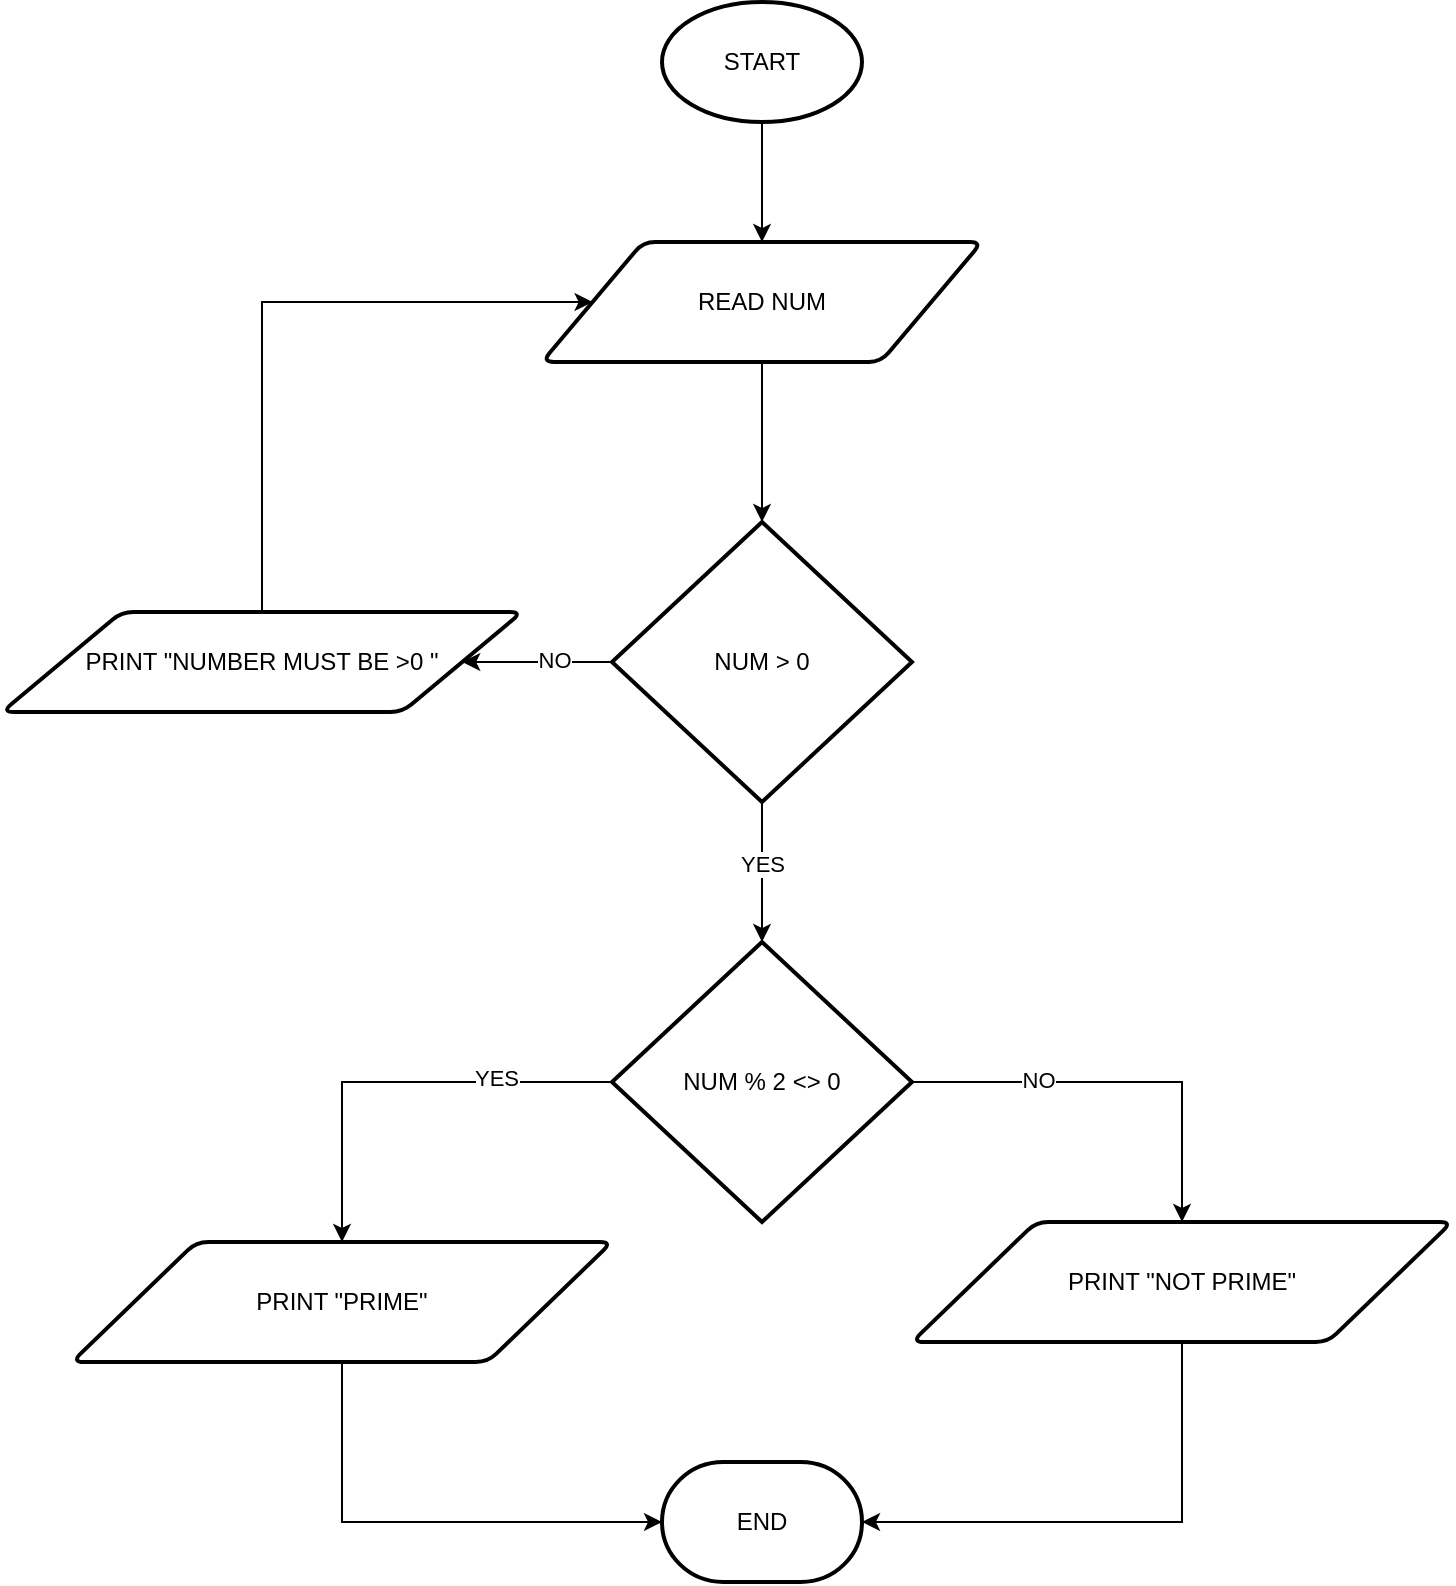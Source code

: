 <mxfile version="25.0.3">
  <diagram id="C5RBs43oDa-KdzZeNtuy" name="Page-1">
    <mxGraphModel dx="1290" dy="1699" grid="1" gridSize="10" guides="1" tooltips="1" connect="1" arrows="1" fold="1" page="1" pageScale="1" pageWidth="827" pageHeight="1169" math="0" shadow="0">
      <root>
        <mxCell id="WIyWlLk6GJQsqaUBKTNV-0" />
        <mxCell id="WIyWlLk6GJQsqaUBKTNV-1" parent="WIyWlLk6GJQsqaUBKTNV-0" />
        <mxCell id="6I2TCmtqUodtOCdws5xy-4" style="edgeStyle=orthogonalEdgeStyle;rounded=0;orthogonalLoop=1;jettySize=auto;html=1;exitX=0.5;exitY=1;exitDx=0;exitDy=0;exitPerimeter=0;entryX=0.5;entryY=0;entryDx=0;entryDy=0;" edge="1" parent="WIyWlLk6GJQsqaUBKTNV-1" source="6I2TCmtqUodtOCdws5xy-0" target="6I2TCmtqUodtOCdws5xy-3">
          <mxGeometry relative="1" as="geometry" />
        </mxCell>
        <mxCell id="6I2TCmtqUodtOCdws5xy-0" value="START" style="strokeWidth=2;html=1;shape=mxgraph.flowchart.start_1;whiteSpace=wrap;" vertex="1" parent="WIyWlLk6GJQsqaUBKTNV-1">
          <mxGeometry x="340" y="-190" width="100" height="60" as="geometry" />
        </mxCell>
        <mxCell id="6I2TCmtqUodtOCdws5xy-3" value="READ NUM" style="shape=parallelogram;html=1;strokeWidth=2;perimeter=parallelogramPerimeter;whiteSpace=wrap;rounded=1;arcSize=12;size=0.23;" vertex="1" parent="WIyWlLk6GJQsqaUBKTNV-1">
          <mxGeometry x="280" y="-70" width="220" height="60" as="geometry" />
        </mxCell>
        <mxCell id="6I2TCmtqUodtOCdws5xy-10" style="edgeStyle=orthogonalEdgeStyle;rounded=0;orthogonalLoop=1;jettySize=auto;html=1;exitX=1;exitY=0.5;exitDx=0;exitDy=0;exitPerimeter=0;entryX=0.5;entryY=0;entryDx=0;entryDy=0;" edge="1" parent="WIyWlLk6GJQsqaUBKTNV-1" source="6I2TCmtqUodtOCdws5xy-6" target="6I2TCmtqUodtOCdws5xy-8">
          <mxGeometry relative="1" as="geometry" />
        </mxCell>
        <mxCell id="6I2TCmtqUodtOCdws5xy-13" value="NO" style="edgeLabel;html=1;align=center;verticalAlign=middle;resizable=0;points=[];" vertex="1" connectable="0" parent="6I2TCmtqUodtOCdws5xy-10">
          <mxGeometry x="-0.387" y="1" relative="1" as="geometry">
            <mxPoint as="offset" />
          </mxGeometry>
        </mxCell>
        <mxCell id="6I2TCmtqUodtOCdws5xy-11" style="edgeStyle=orthogonalEdgeStyle;rounded=0;orthogonalLoop=1;jettySize=auto;html=1;exitX=0;exitY=0.5;exitDx=0;exitDy=0;exitPerimeter=0;" edge="1" parent="WIyWlLk6GJQsqaUBKTNV-1" source="6I2TCmtqUodtOCdws5xy-6" target="6I2TCmtqUodtOCdws5xy-9">
          <mxGeometry relative="1" as="geometry" />
        </mxCell>
        <mxCell id="6I2TCmtqUodtOCdws5xy-12" value="YES" style="edgeLabel;html=1;align=center;verticalAlign=middle;resizable=0;points=[];" vertex="1" connectable="0" parent="6I2TCmtqUodtOCdws5xy-11">
          <mxGeometry x="-0.459" y="-2" relative="1" as="geometry">
            <mxPoint as="offset" />
          </mxGeometry>
        </mxCell>
        <mxCell id="6I2TCmtqUodtOCdws5xy-6" value="NUM % 2 &amp;lt;&amp;gt; 0" style="strokeWidth=2;html=1;shape=mxgraph.flowchart.decision;whiteSpace=wrap;" vertex="1" parent="WIyWlLk6GJQsqaUBKTNV-1">
          <mxGeometry x="315" y="280" width="150" height="140" as="geometry" />
        </mxCell>
        <mxCell id="6I2TCmtqUodtOCdws5xy-8" value="PRINT &quot;NOT PRIME&quot;" style="shape=parallelogram;html=1;strokeWidth=2;perimeter=parallelogramPerimeter;whiteSpace=wrap;rounded=1;arcSize=12;size=0.23;" vertex="1" parent="WIyWlLk6GJQsqaUBKTNV-1">
          <mxGeometry x="465" y="420" width="270" height="60" as="geometry" />
        </mxCell>
        <mxCell id="6I2TCmtqUodtOCdws5xy-9" value="PRINT &quot;PRIME&quot;" style="shape=parallelogram;html=1;strokeWidth=2;perimeter=parallelogramPerimeter;whiteSpace=wrap;rounded=1;arcSize=12;size=0.23;" vertex="1" parent="WIyWlLk6GJQsqaUBKTNV-1">
          <mxGeometry x="45" y="430" width="270" height="60" as="geometry" />
        </mxCell>
        <mxCell id="6I2TCmtqUodtOCdws5xy-14" value="END" style="strokeWidth=2;html=1;shape=mxgraph.flowchart.terminator;whiteSpace=wrap;" vertex="1" parent="WIyWlLk6GJQsqaUBKTNV-1">
          <mxGeometry x="340" y="540" width="100" height="60" as="geometry" />
        </mxCell>
        <mxCell id="6I2TCmtqUodtOCdws5xy-15" style="edgeStyle=orthogonalEdgeStyle;rounded=0;orthogonalLoop=1;jettySize=auto;html=1;exitX=0.5;exitY=1;exitDx=0;exitDy=0;entryX=1;entryY=0.5;entryDx=0;entryDy=0;entryPerimeter=0;" edge="1" parent="WIyWlLk6GJQsqaUBKTNV-1" source="6I2TCmtqUodtOCdws5xy-8" target="6I2TCmtqUodtOCdws5xy-14">
          <mxGeometry relative="1" as="geometry" />
        </mxCell>
        <mxCell id="6I2TCmtqUodtOCdws5xy-16" style="edgeStyle=orthogonalEdgeStyle;rounded=0;orthogonalLoop=1;jettySize=auto;html=1;exitX=0.5;exitY=1;exitDx=0;exitDy=0;entryX=0;entryY=0.5;entryDx=0;entryDy=0;entryPerimeter=0;" edge="1" parent="WIyWlLk6GJQsqaUBKTNV-1" source="6I2TCmtqUodtOCdws5xy-9" target="6I2TCmtqUodtOCdws5xy-14">
          <mxGeometry relative="1" as="geometry" />
        </mxCell>
        <mxCell id="6I2TCmtqUodtOCdws5xy-18" style="edgeStyle=orthogonalEdgeStyle;rounded=0;orthogonalLoop=1;jettySize=auto;html=1;exitX=0.5;exitY=1;exitDx=0;exitDy=0;exitPerimeter=0;" edge="1" parent="WIyWlLk6GJQsqaUBKTNV-1" source="6I2TCmtqUodtOCdws5xy-17" target="6I2TCmtqUodtOCdws5xy-6">
          <mxGeometry relative="1" as="geometry" />
        </mxCell>
        <mxCell id="6I2TCmtqUodtOCdws5xy-20" value="YES" style="edgeLabel;html=1;align=center;verticalAlign=middle;resizable=0;points=[];" vertex="1" connectable="0" parent="6I2TCmtqUodtOCdws5xy-18">
          <mxGeometry x="-0.126" relative="1" as="geometry">
            <mxPoint as="offset" />
          </mxGeometry>
        </mxCell>
        <mxCell id="6I2TCmtqUodtOCdws5xy-22" style="edgeStyle=orthogonalEdgeStyle;rounded=0;orthogonalLoop=1;jettySize=auto;html=1;exitX=0;exitY=0.5;exitDx=0;exitDy=0;exitPerimeter=0;entryX=1;entryY=0.5;entryDx=0;entryDy=0;" edge="1" parent="WIyWlLk6GJQsqaUBKTNV-1" source="6I2TCmtqUodtOCdws5xy-17" target="6I2TCmtqUodtOCdws5xy-21">
          <mxGeometry relative="1" as="geometry" />
        </mxCell>
        <mxCell id="6I2TCmtqUodtOCdws5xy-24" value="NO" style="edgeLabel;html=1;align=center;verticalAlign=middle;resizable=0;points=[];" vertex="1" connectable="0" parent="6I2TCmtqUodtOCdws5xy-22">
          <mxGeometry x="-0.231" y="-1" relative="1" as="geometry">
            <mxPoint as="offset" />
          </mxGeometry>
        </mxCell>
        <mxCell id="6I2TCmtqUodtOCdws5xy-17" value="NUM &amp;gt; 0" style="strokeWidth=2;html=1;shape=mxgraph.flowchart.decision;whiteSpace=wrap;" vertex="1" parent="WIyWlLk6GJQsqaUBKTNV-1">
          <mxGeometry x="315" y="70" width="150" height="140" as="geometry" />
        </mxCell>
        <mxCell id="6I2TCmtqUodtOCdws5xy-19" style="edgeStyle=orthogonalEdgeStyle;rounded=0;orthogonalLoop=1;jettySize=auto;html=1;exitX=0.5;exitY=1;exitDx=0;exitDy=0;entryX=0.5;entryY=0;entryDx=0;entryDy=0;entryPerimeter=0;" edge="1" parent="WIyWlLk6GJQsqaUBKTNV-1" source="6I2TCmtqUodtOCdws5xy-3" target="6I2TCmtqUodtOCdws5xy-17">
          <mxGeometry relative="1" as="geometry" />
        </mxCell>
        <mxCell id="6I2TCmtqUodtOCdws5xy-23" style="edgeStyle=orthogonalEdgeStyle;rounded=0;orthogonalLoop=1;jettySize=auto;html=1;exitX=0.5;exitY=0;exitDx=0;exitDy=0;entryX=0;entryY=0.5;entryDx=0;entryDy=0;" edge="1" parent="WIyWlLk6GJQsqaUBKTNV-1" source="6I2TCmtqUodtOCdws5xy-21" target="6I2TCmtqUodtOCdws5xy-3">
          <mxGeometry relative="1" as="geometry">
            <Array as="points">
              <mxPoint x="140" y="-40" />
            </Array>
          </mxGeometry>
        </mxCell>
        <mxCell id="6I2TCmtqUodtOCdws5xy-21" value="PRINT &quot;NUMBER MUST BE &amp;gt;0 &quot;" style="shape=parallelogram;html=1;strokeWidth=2;perimeter=parallelogramPerimeter;whiteSpace=wrap;rounded=1;arcSize=12;size=0.23;" vertex="1" parent="WIyWlLk6GJQsqaUBKTNV-1">
          <mxGeometry x="10" y="115" width="260" height="50" as="geometry" />
        </mxCell>
      </root>
    </mxGraphModel>
  </diagram>
</mxfile>
